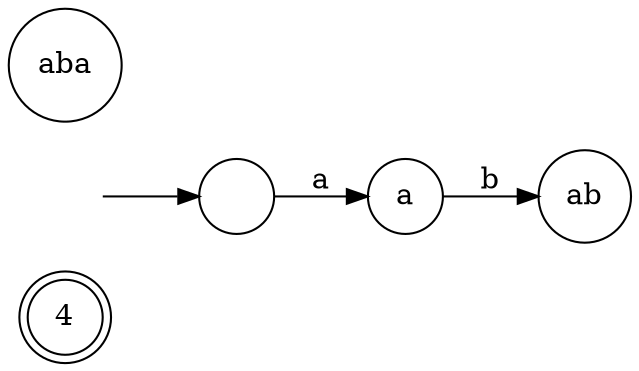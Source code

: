 digraph finite_state_machine {
	rankdir=LR
	size="8,5"
    layout=dot
	node [shape = doublecircle]; 4;
	node [shape = circle];

    -1 [color="white", label=""]
    0 [label=""]
    1 [label="a"]
    2 [label="ab"]
    3 [label="aba"]
    -1 -> 0 
    0 -> 1 [label="a"]
    1 -> 2 [label="b"]


}